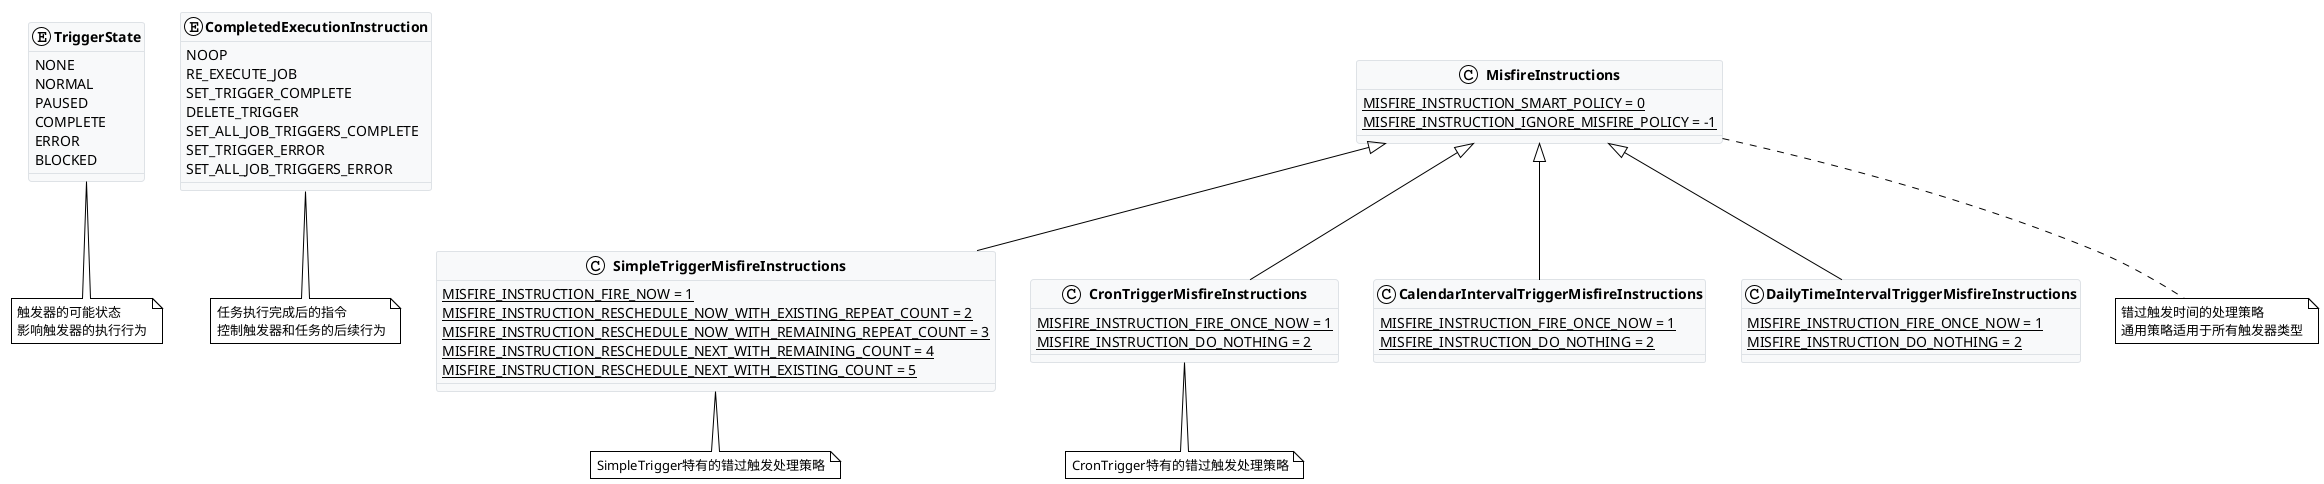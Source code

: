 @startuml
!theme plain
skinparam classAttributeIconSize 0
skinparam classFontStyle bold
skinparam classBackgroundColor #F8F9FA
skinparam classBorderColor #DEE2E6

enum TriggerState {
  NONE
  NORMAL
  PAUSED
  COMPLETE
  ERROR
  BLOCKED
}

enum CompletedExecutionInstruction {
  NOOP
  RE_EXECUTE_JOB
  SET_TRIGGER_COMPLETE
  DELETE_TRIGGER
  SET_ALL_JOB_TRIGGERS_COMPLETE
  SET_TRIGGER_ERROR
  SET_ALL_JOB_TRIGGERS_ERROR
}

class MisfireInstructions {
  {static} MISFIRE_INSTRUCTION_SMART_POLICY = 0
  {static} MISFIRE_INSTRUCTION_IGNORE_MISFIRE_POLICY = -1
}

class SimpleTriggerMisfireInstructions {
  {static} MISFIRE_INSTRUCTION_FIRE_NOW = 1
  {static} MISFIRE_INSTRUCTION_RESCHEDULE_NOW_WITH_EXISTING_REPEAT_COUNT = 2
  {static} MISFIRE_INSTRUCTION_RESCHEDULE_NOW_WITH_REMAINING_REPEAT_COUNT = 3
  {static} MISFIRE_INSTRUCTION_RESCHEDULE_NEXT_WITH_REMAINING_COUNT = 4
  {static} MISFIRE_INSTRUCTION_RESCHEDULE_NEXT_WITH_EXISTING_COUNT = 5
}

class CronTriggerMisfireInstructions {
  {static} MISFIRE_INSTRUCTION_FIRE_ONCE_NOW = 1
  {static} MISFIRE_INSTRUCTION_DO_NOTHING = 2
}

class CalendarIntervalTriggerMisfireInstructions {
  {static} MISFIRE_INSTRUCTION_FIRE_ONCE_NOW = 1
  {static} MISFIRE_INSTRUCTION_DO_NOTHING = 2
}

class DailyTimeIntervalTriggerMisfireInstructions {
  {static} MISFIRE_INSTRUCTION_FIRE_ONCE_NOW = 1
  {static} MISFIRE_INSTRUCTION_DO_NOTHING = 2
}

MisfireInstructions <|-- SimpleTriggerMisfireInstructions
MisfireInstructions <|-- CronTriggerMisfireInstructions
MisfireInstructions <|-- CalendarIntervalTriggerMisfireInstructions
MisfireInstructions <|-- DailyTimeIntervalTriggerMisfireInstructions

note bottom of TriggerState
  触发器的可能状态
  影响触发器的执行行为
end note

note bottom of CompletedExecutionInstruction
  任务执行完成后的指令
  控制触发器和任务的后续行为
end note

note bottom of MisfireInstructions
  错过触发时间的处理策略
  通用策略适用于所有触发器类型
end note

note bottom of SimpleTriggerMisfireInstructions
  SimpleTrigger特有的错过触发处理策略
end note

note bottom of CronTriggerMisfireInstructions
  CronTrigger特有的错过触发处理策略
end note
@enduml 